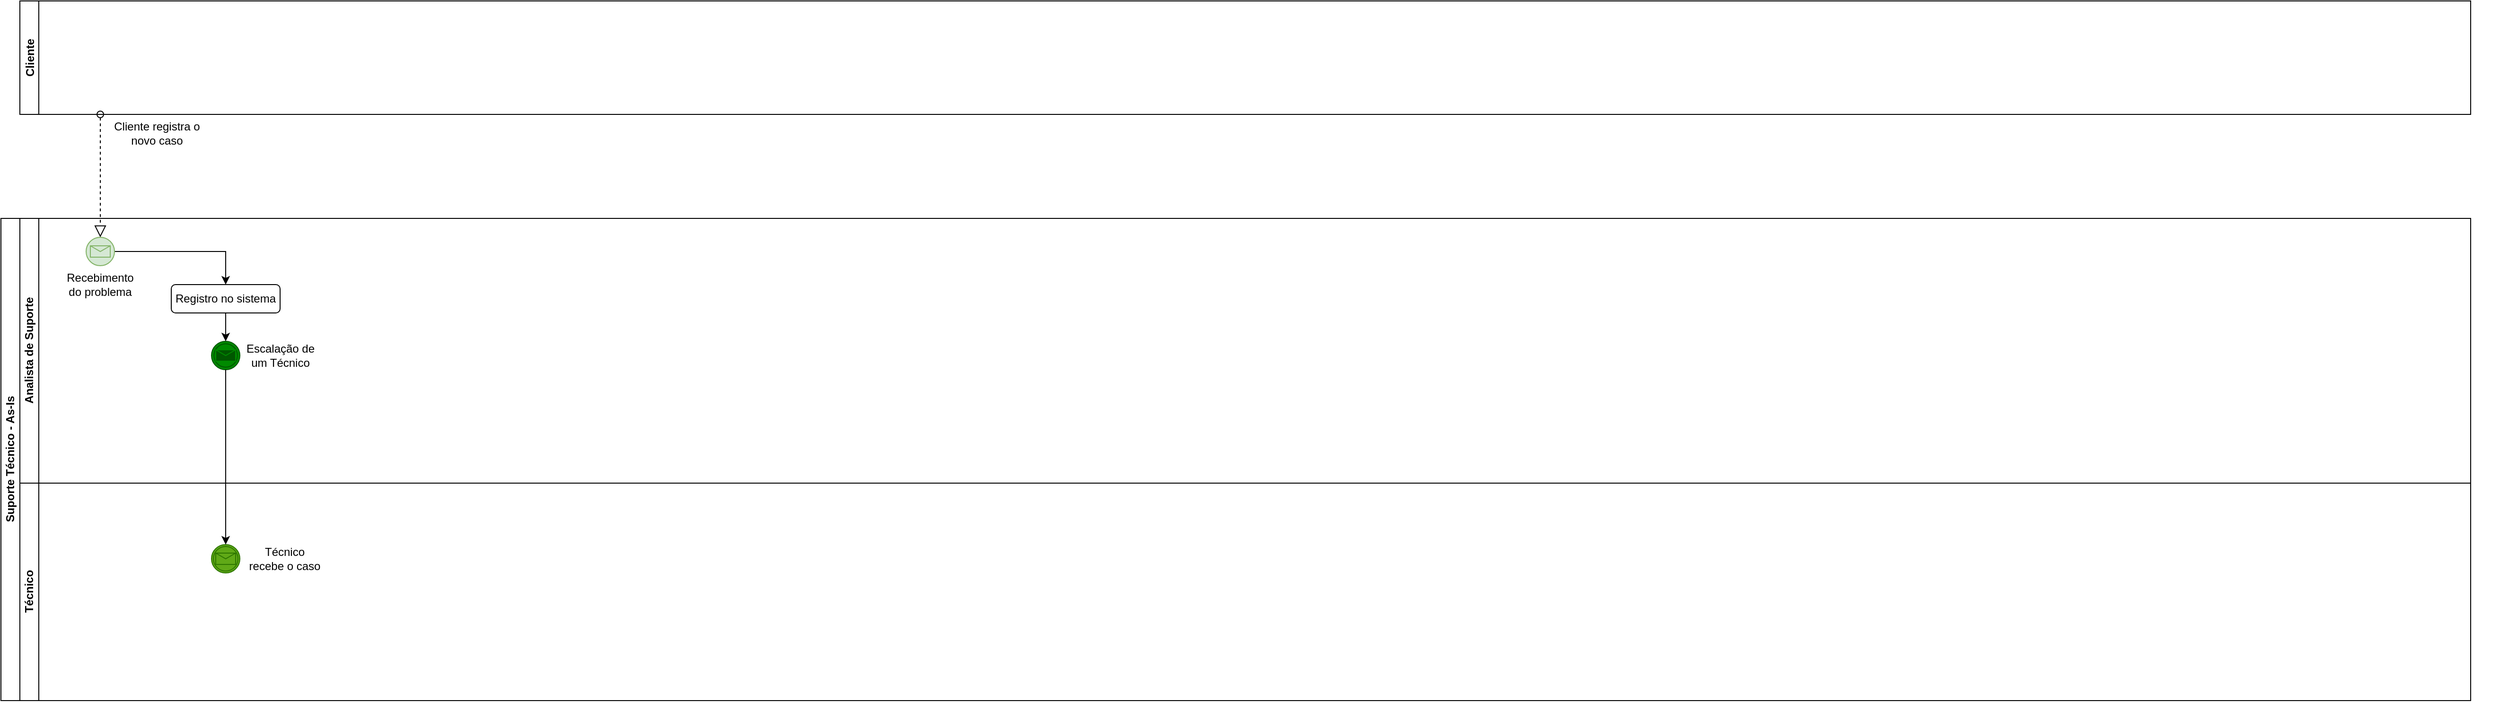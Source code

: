 <mxfile version="13.7.7" type="github">
  <diagram id="fiaMoSsyoyp-pJfvf07h" name="Page-1">
    <mxGraphModel dx="594" dy="1455" grid="1" gridSize="10" guides="1" tooltips="1" connect="1" arrows="1" fold="1" page="1" pageScale="1" pageWidth="827" pageHeight="1169" math="0" shadow="0">
      <root>
        <mxCell id="0" />
        <mxCell id="1" parent="0" />
        <mxCell id="pjXi1nHpoOmAQkaqrBQA-1" value="Suporte Técnico - As-Is" style="swimlane;html=1;childLayout=stackLayout;resizeParent=1;resizeParentMax=0;horizontal=0;startSize=20;horizontalStack=0;" vertex="1" parent="1">
          <mxGeometry x="30" y="170" width="2610" height="510" as="geometry" />
        </mxCell>
        <mxCell id="pjXi1nHpoOmAQkaqrBQA-2" value="Analista de Suporte" style="swimlane;html=1;startSize=20;horizontal=0;" vertex="1" parent="pjXi1nHpoOmAQkaqrBQA-1">
          <mxGeometry x="20" width="2590" height="280" as="geometry" />
        </mxCell>
        <mxCell id="pjXi1nHpoOmAQkaqrBQA-15" value="" style="shape=mxgraph.bpmn.shape;html=1;verticalLabelPosition=bottom;labelBackgroundColor=#ffffff;verticalAlign=top;align=center;perimeter=ellipsePerimeter;outlineConnect=0;outline=throwing;symbol=message;fillColor=#008a00;strokeColor=#005700;fontColor=#ffffff;aspect=fixed;" vertex="1" parent="pjXi1nHpoOmAQkaqrBQA-2">
          <mxGeometry x="202.5" y="130" width="30" height="30" as="geometry" />
        </mxCell>
        <mxCell id="pjXi1nHpoOmAQkaqrBQA-17" value="Escalação de um Técnico" style="text;html=1;strokeColor=none;fillColor=none;align=center;verticalAlign=middle;whiteSpace=wrap;rounded=0;" vertex="1" parent="pjXi1nHpoOmAQkaqrBQA-2">
          <mxGeometry x="232.5" y="135" width="85" height="20" as="geometry" />
        </mxCell>
        <mxCell id="pjXi1nHpoOmAQkaqrBQA-3" value="Técnico" style="swimlane;html=1;startSize=20;horizontal=0;" vertex="1" parent="pjXi1nHpoOmAQkaqrBQA-1">
          <mxGeometry x="20" y="280" width="2590" height="230" as="geometry" />
        </mxCell>
        <mxCell id="pjXi1nHpoOmAQkaqrBQA-25" value="" style="shape=mxgraph.bpmn.shape;html=1;verticalLabelPosition=bottom;labelBackgroundColor=#ffffff;verticalAlign=top;align=center;perimeter=ellipsePerimeter;outlineConnect=0;outline=catching;symbol=message;aspect=fixed;fillColor=#60a917;strokeColor=#2D7600;fontColor=#ffffff;" vertex="1" parent="pjXi1nHpoOmAQkaqrBQA-3">
          <mxGeometry x="202.5" y="65" width="30" height="30" as="geometry" />
        </mxCell>
        <mxCell id="pjXi1nHpoOmAQkaqrBQA-27" value="Técnico recebe o caso" style="text;html=1;strokeColor=none;fillColor=none;align=center;verticalAlign=middle;whiteSpace=wrap;rounded=0;" vertex="1" parent="pjXi1nHpoOmAQkaqrBQA-3">
          <mxGeometry x="240" y="70" width="80" height="20" as="geometry" />
        </mxCell>
        <mxCell id="pjXi1nHpoOmAQkaqrBQA-22" style="edgeStyle=orthogonalEdgeStyle;rounded=0;orthogonalLoop=1;jettySize=auto;html=1;" edge="1" parent="pjXi1nHpoOmAQkaqrBQA-1" source="pjXi1nHpoOmAQkaqrBQA-15" target="pjXi1nHpoOmAQkaqrBQA-25">
          <mxGeometry relative="1" as="geometry">
            <mxPoint x="215.034" y="340.034" as="targetPoint" />
          </mxGeometry>
        </mxCell>
        <mxCell id="pjXi1nHpoOmAQkaqrBQA-7" value="" style="group;aspect=fixed;" vertex="1" connectable="0" parent="1">
          <mxGeometry x="80" y="-40" width="2590" height="310" as="geometry" />
        </mxCell>
        <mxCell id="pjXi1nHpoOmAQkaqrBQA-8" value="" style="group" vertex="1" connectable="0" parent="pjXi1nHpoOmAQkaqrBQA-7">
          <mxGeometry x="-30" y="-20" width="2590" height="330" as="geometry" />
        </mxCell>
        <mxCell id="pjXi1nHpoOmAQkaqrBQA-5" value="Cliente" style="swimlane;startSize=20;horizontal=0;" vertex="1" parent="pjXi1nHpoOmAQkaqrBQA-8">
          <mxGeometry width="2590" height="120" as="geometry" />
        </mxCell>
        <mxCell id="pjXi1nHpoOmAQkaqrBQA-6" value="" style="startArrow=oval;startFill=0;startSize=7;endArrow=block;endFill=0;endSize=10;dashed=1;html=1;" edge="1" parent="pjXi1nHpoOmAQkaqrBQA-8" target="pjXi1nHpoOmAQkaqrBQA-9">
          <mxGeometry width="100" relative="1" as="geometry">
            <mxPoint x="85" y="120" as="sourcePoint" />
            <mxPoint x="80" y="250" as="targetPoint" />
          </mxGeometry>
        </mxCell>
        <mxCell id="pjXi1nHpoOmAQkaqrBQA-12" style="edgeStyle=orthogonalEdgeStyle;rounded=0;orthogonalLoop=1;jettySize=auto;html=1;" edge="1" parent="pjXi1nHpoOmAQkaqrBQA-8" source="pjXi1nHpoOmAQkaqrBQA-9" target="pjXi1nHpoOmAQkaqrBQA-11">
          <mxGeometry relative="1" as="geometry" />
        </mxCell>
        <mxCell id="pjXi1nHpoOmAQkaqrBQA-9" value="" style="shape=mxgraph.bpmn.shape;html=1;verticalLabelPosition=bottom;labelBackgroundColor=#ffffff;verticalAlign=top;align=center;perimeter=ellipsePerimeter;outlineConnect=0;outline=standard;symbol=message;fillColor=#d5e8d4;strokeColor=#82b366;" vertex="1" parent="pjXi1nHpoOmAQkaqrBQA-8">
          <mxGeometry x="70" y="250" width="30" height="30" as="geometry" />
        </mxCell>
        <mxCell id="pjXi1nHpoOmAQkaqrBQA-10" value="Cliente registra o novo caso" style="text;html=1;strokeColor=none;fillColor=none;align=center;verticalAlign=middle;whiteSpace=wrap;rounded=0;" vertex="1" parent="pjXi1nHpoOmAQkaqrBQA-8">
          <mxGeometry x="90" y="130" width="110" height="20" as="geometry" />
        </mxCell>
        <mxCell id="pjXi1nHpoOmAQkaqrBQA-11" value="Registro no sistema" style="shape=ext;rounded=1;html=1;whiteSpace=wrap;" vertex="1" parent="pjXi1nHpoOmAQkaqrBQA-8">
          <mxGeometry x="160" y="300" width="115" height="30" as="geometry" />
        </mxCell>
        <mxCell id="pjXi1nHpoOmAQkaqrBQA-13" value="Recebimento do problema" style="text;html=1;strokeColor=none;fillColor=none;align=center;verticalAlign=middle;whiteSpace=wrap;rounded=0;" vertex="1" parent="pjXi1nHpoOmAQkaqrBQA-8">
          <mxGeometry x="65" y="290" width="40" height="20" as="geometry" />
        </mxCell>
        <mxCell id="pjXi1nHpoOmAQkaqrBQA-16" style="edgeStyle=orthogonalEdgeStyle;rounded=0;orthogonalLoop=1;jettySize=auto;html=1;" edge="1" parent="1" source="pjXi1nHpoOmAQkaqrBQA-11" target="pjXi1nHpoOmAQkaqrBQA-15">
          <mxGeometry relative="1" as="geometry" />
        </mxCell>
      </root>
    </mxGraphModel>
  </diagram>
</mxfile>
